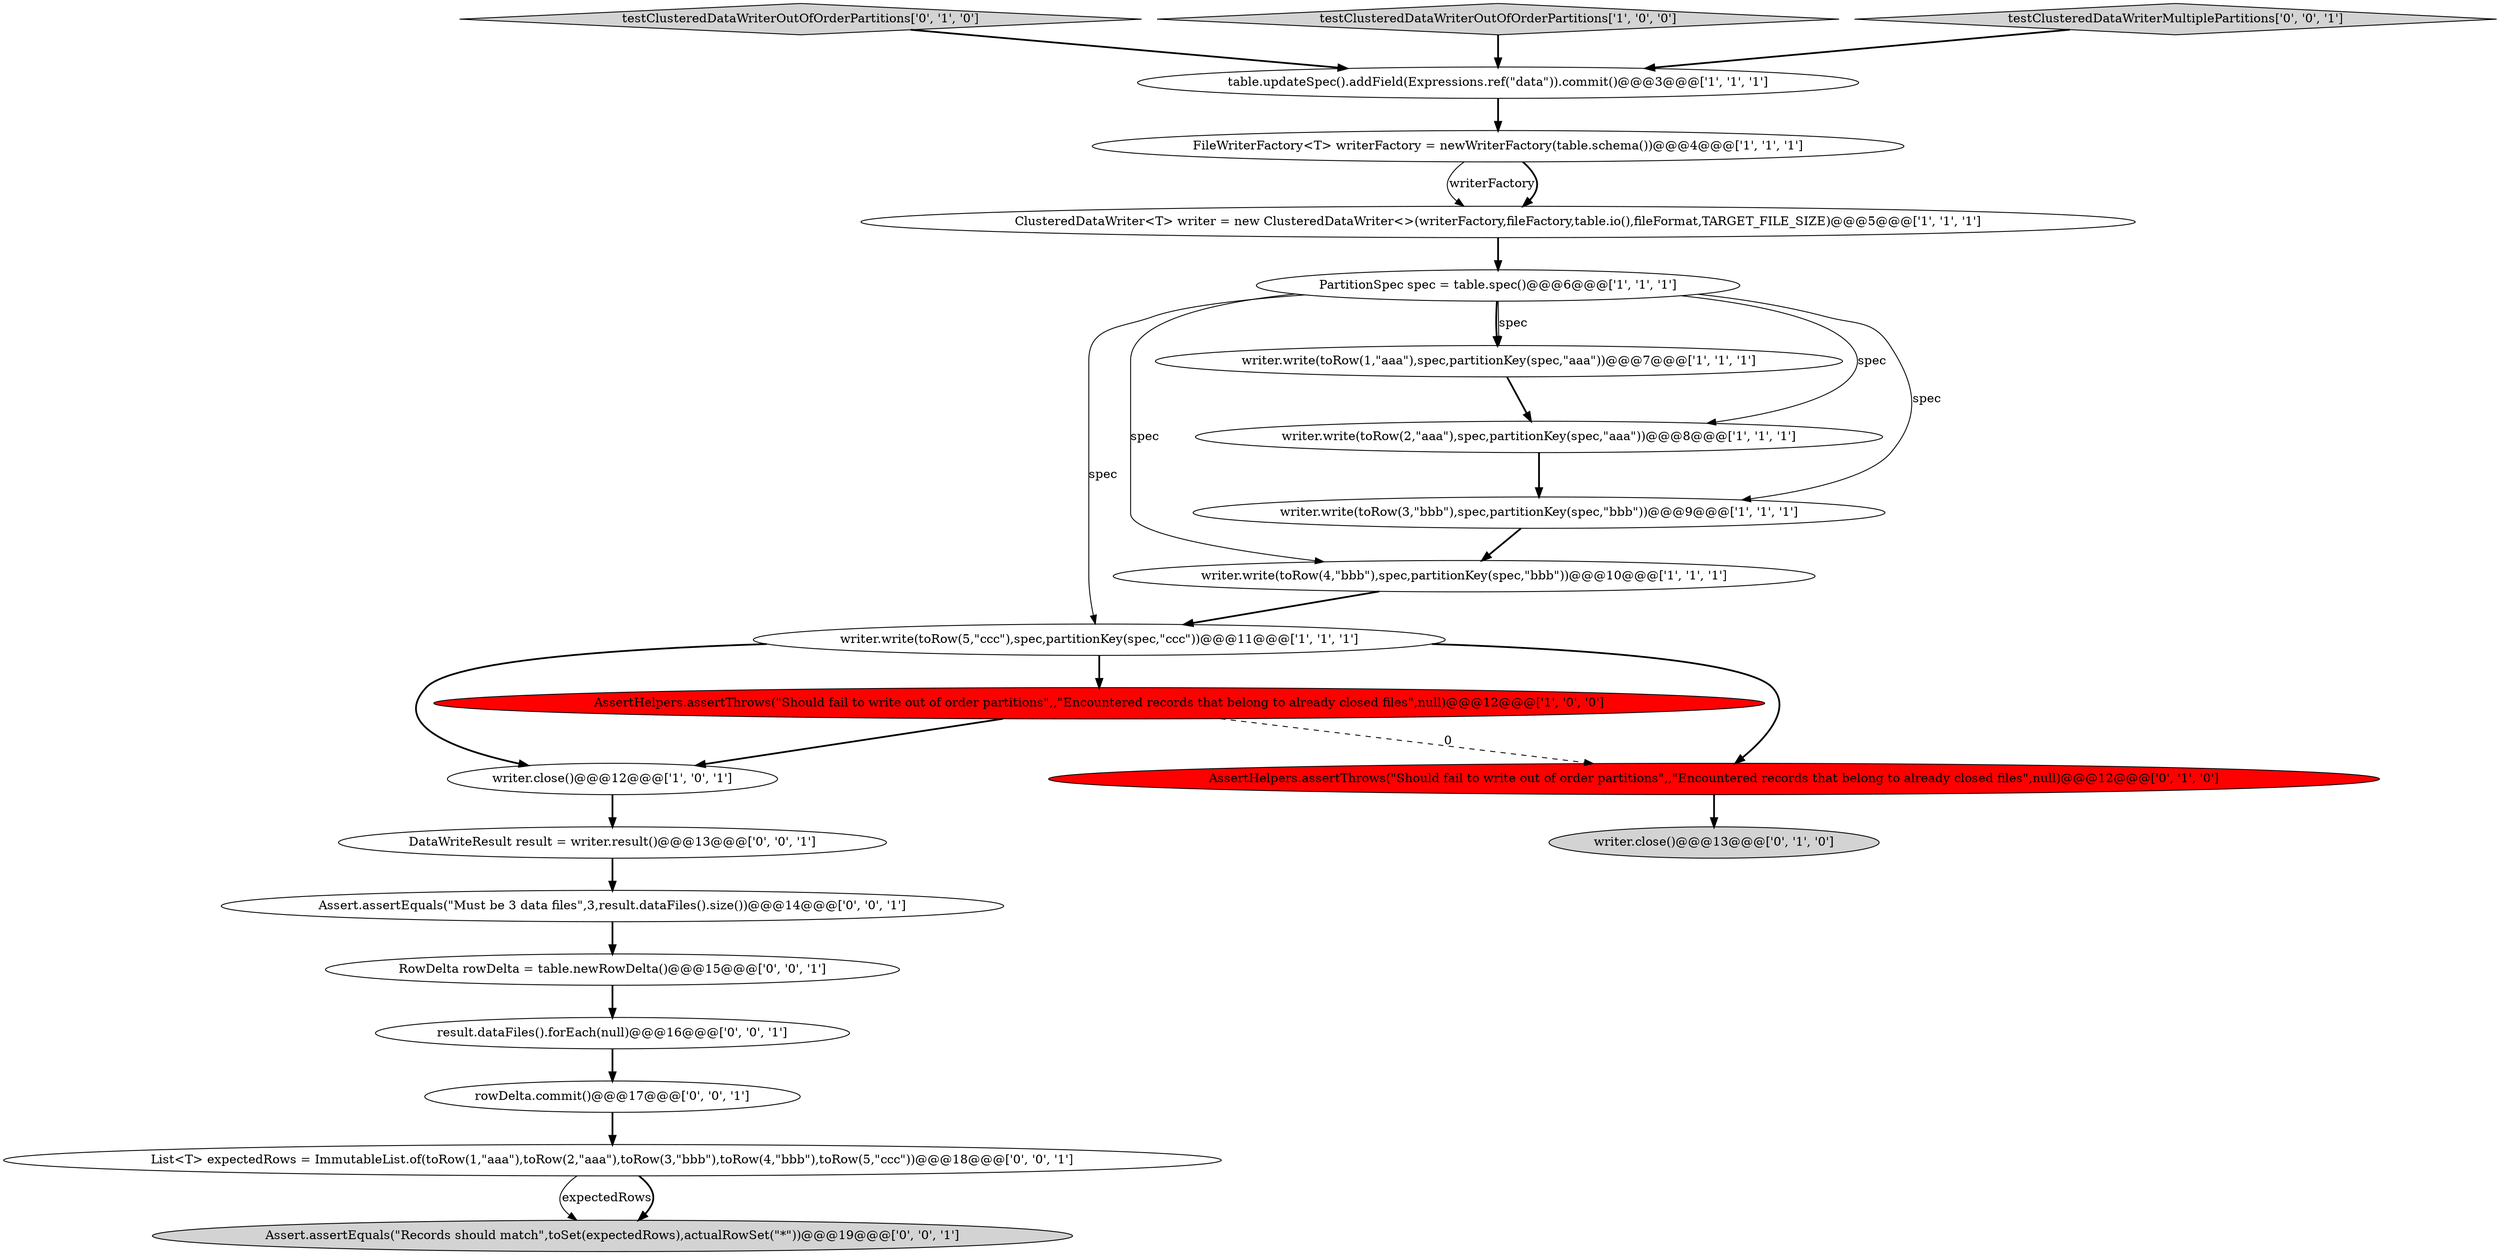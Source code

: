 digraph {
15 [style = filled, label = "DataWriteResult result = writer.result()@@@13@@@['0', '0', '1']", fillcolor = white, shape = ellipse image = "AAA0AAABBB3BBB"];
13 [style = filled, label = "testClusteredDataWriterOutOfOrderPartitions['0', '1', '0']", fillcolor = lightgray, shape = diamond image = "AAA0AAABBB2BBB"];
3 [style = filled, label = "FileWriterFactory<T> writerFactory = newWriterFactory(table.schema())@@@4@@@['1', '1', '1']", fillcolor = white, shape = ellipse image = "AAA0AAABBB1BBB"];
2 [style = filled, label = "testClusteredDataWriterOutOfOrderPartitions['1', '0', '0']", fillcolor = lightgray, shape = diamond image = "AAA0AAABBB1BBB"];
8 [style = filled, label = "writer.close()@@@12@@@['1', '0', '1']", fillcolor = white, shape = ellipse image = "AAA0AAABBB1BBB"];
1 [style = filled, label = "AssertHelpers.assertThrows(\"Should fail to write out of order partitions\",,\"Encountered records that belong to already closed files\",null)@@@12@@@['1', '0', '0']", fillcolor = red, shape = ellipse image = "AAA1AAABBB1BBB"];
11 [style = filled, label = "PartitionSpec spec = table.spec()@@@6@@@['1', '1', '1']", fillcolor = white, shape = ellipse image = "AAA0AAABBB1BBB"];
12 [style = filled, label = "AssertHelpers.assertThrows(\"Should fail to write out of order partitions\",,\"Encountered records that belong to already closed files\",null)@@@12@@@['0', '1', '0']", fillcolor = red, shape = ellipse image = "AAA1AAABBB2BBB"];
16 [style = filled, label = "List<T> expectedRows = ImmutableList.of(toRow(1,\"aaa\"),toRow(2,\"aaa\"),toRow(3,\"bbb\"),toRow(4,\"bbb\"),toRow(5,\"ccc\"))@@@18@@@['0', '0', '1']", fillcolor = white, shape = ellipse image = "AAA0AAABBB3BBB"];
9 [style = filled, label = "writer.write(toRow(5,\"ccc\"),spec,partitionKey(spec,\"ccc\"))@@@11@@@['1', '1', '1']", fillcolor = white, shape = ellipse image = "AAA0AAABBB1BBB"];
7 [style = filled, label = "writer.write(toRow(4,\"bbb\"),spec,partitionKey(spec,\"bbb\"))@@@10@@@['1', '1', '1']", fillcolor = white, shape = ellipse image = "AAA0AAABBB1BBB"];
19 [style = filled, label = "result.dataFiles().forEach(null)@@@16@@@['0', '0', '1']", fillcolor = white, shape = ellipse image = "AAA0AAABBB3BBB"];
0 [style = filled, label = "table.updateSpec().addField(Expressions.ref(\"data\")).commit()@@@3@@@['1', '1', '1']", fillcolor = white, shape = ellipse image = "AAA0AAABBB1BBB"];
6 [style = filled, label = "writer.write(toRow(1,\"aaa\"),spec,partitionKey(spec,\"aaa\"))@@@7@@@['1', '1', '1']", fillcolor = white, shape = ellipse image = "AAA0AAABBB1BBB"];
20 [style = filled, label = "RowDelta rowDelta = table.newRowDelta()@@@15@@@['0', '0', '1']", fillcolor = white, shape = ellipse image = "AAA0AAABBB3BBB"];
17 [style = filled, label = "rowDelta.commit()@@@17@@@['0', '0', '1']", fillcolor = white, shape = ellipse image = "AAA0AAABBB3BBB"];
10 [style = filled, label = "writer.write(toRow(2,\"aaa\"),spec,partitionKey(spec,\"aaa\"))@@@8@@@['1', '1', '1']", fillcolor = white, shape = ellipse image = "AAA0AAABBB1BBB"];
4 [style = filled, label = "ClusteredDataWriter<T> writer = new ClusteredDataWriter<>(writerFactory,fileFactory,table.io(),fileFormat,TARGET_FILE_SIZE)@@@5@@@['1', '1', '1']", fillcolor = white, shape = ellipse image = "AAA0AAABBB1BBB"];
18 [style = filled, label = "testClusteredDataWriterMultiplePartitions['0', '0', '1']", fillcolor = lightgray, shape = diamond image = "AAA0AAABBB3BBB"];
22 [style = filled, label = "Assert.assertEquals(\"Records should match\",toSet(expectedRows),actualRowSet(\"*\"))@@@19@@@['0', '0', '1']", fillcolor = lightgray, shape = ellipse image = "AAA0AAABBB3BBB"];
14 [style = filled, label = "writer.close()@@@13@@@['0', '1', '0']", fillcolor = lightgray, shape = ellipse image = "AAA0AAABBB2BBB"];
21 [style = filled, label = "Assert.assertEquals(\"Must be 3 data files\",3,result.dataFiles().size())@@@14@@@['0', '0', '1']", fillcolor = white, shape = ellipse image = "AAA0AAABBB3BBB"];
5 [style = filled, label = "writer.write(toRow(3,\"bbb\"),spec,partitionKey(spec,\"bbb\"))@@@9@@@['1', '1', '1']", fillcolor = white, shape = ellipse image = "AAA0AAABBB1BBB"];
0->3 [style = bold, label=""];
1->8 [style = bold, label=""];
8->15 [style = bold, label=""];
16->22 [style = solid, label="expectedRows"];
15->21 [style = bold, label=""];
11->6 [style = bold, label=""];
3->4 [style = solid, label="writerFactory"];
11->7 [style = solid, label="spec"];
19->17 [style = bold, label=""];
16->22 [style = bold, label=""];
9->8 [style = bold, label=""];
3->4 [style = bold, label=""];
11->9 [style = solid, label="spec"];
7->9 [style = bold, label=""];
1->12 [style = dashed, label="0"];
2->0 [style = bold, label=""];
11->5 [style = solid, label="spec"];
21->20 [style = bold, label=""];
10->5 [style = bold, label=""];
6->10 [style = bold, label=""];
11->6 [style = solid, label="spec"];
12->14 [style = bold, label=""];
5->7 [style = bold, label=""];
9->12 [style = bold, label=""];
9->1 [style = bold, label=""];
4->11 [style = bold, label=""];
20->19 [style = bold, label=""];
18->0 [style = bold, label=""];
17->16 [style = bold, label=""];
13->0 [style = bold, label=""];
11->10 [style = solid, label="spec"];
}
